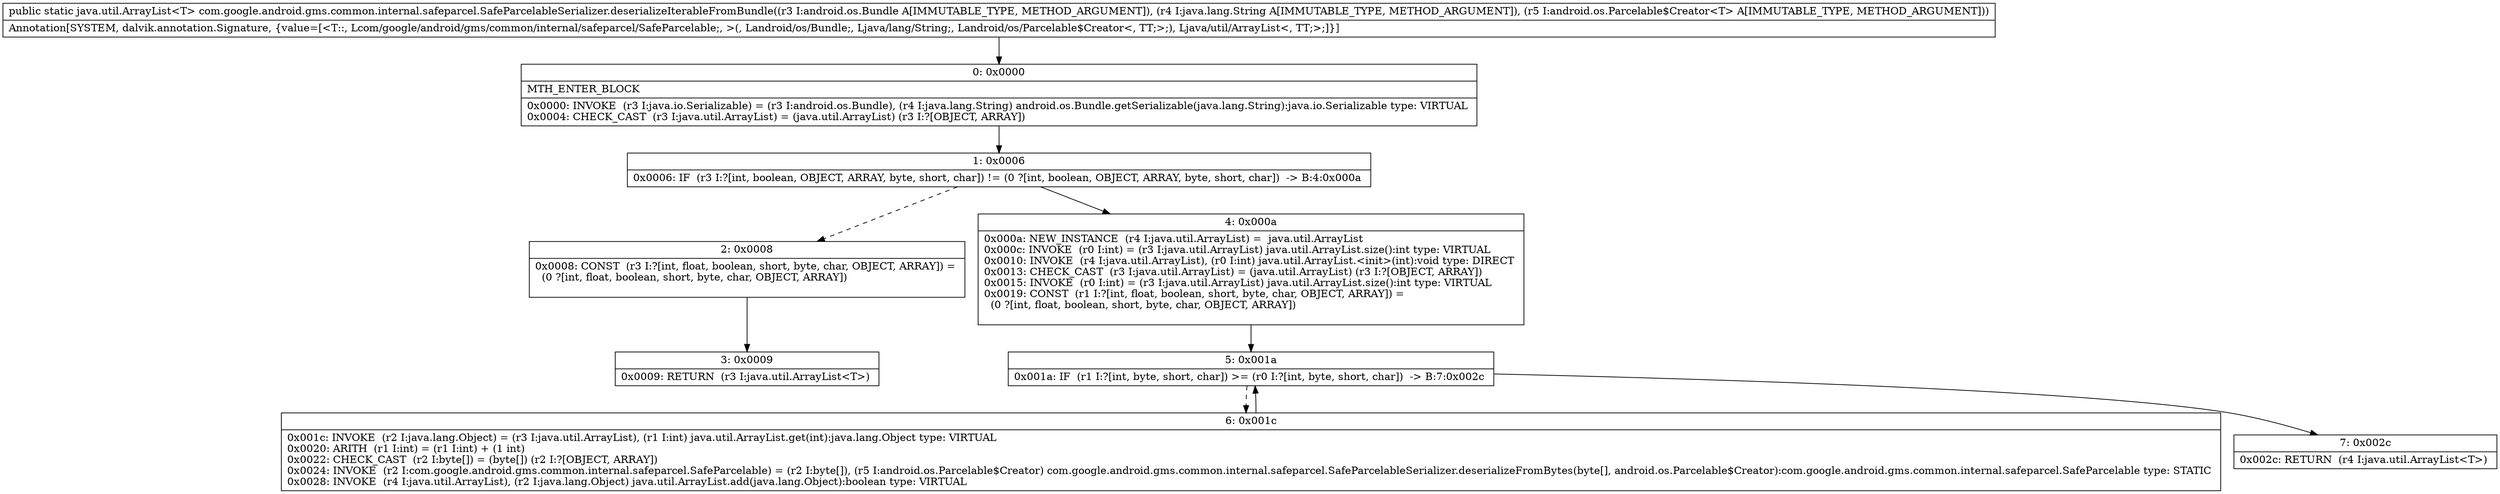 digraph "CFG forcom.google.android.gms.common.internal.safeparcel.SafeParcelableSerializer.deserializeIterableFromBundle(Landroid\/os\/Bundle;Ljava\/lang\/String;Landroid\/os\/Parcelable$Creator;)Ljava\/util\/ArrayList;" {
Node_0 [shape=record,label="{0\:\ 0x0000|MTH_ENTER_BLOCK\l|0x0000: INVOKE  (r3 I:java.io.Serializable) = (r3 I:android.os.Bundle), (r4 I:java.lang.String) android.os.Bundle.getSerializable(java.lang.String):java.io.Serializable type: VIRTUAL \l0x0004: CHECK_CAST  (r3 I:java.util.ArrayList) = (java.util.ArrayList) (r3 I:?[OBJECT, ARRAY]) \l}"];
Node_1 [shape=record,label="{1\:\ 0x0006|0x0006: IF  (r3 I:?[int, boolean, OBJECT, ARRAY, byte, short, char]) != (0 ?[int, boolean, OBJECT, ARRAY, byte, short, char])  \-\> B:4:0x000a \l}"];
Node_2 [shape=record,label="{2\:\ 0x0008|0x0008: CONST  (r3 I:?[int, float, boolean, short, byte, char, OBJECT, ARRAY]) = \l  (0 ?[int, float, boolean, short, byte, char, OBJECT, ARRAY])\l \l}"];
Node_3 [shape=record,label="{3\:\ 0x0009|0x0009: RETURN  (r3 I:java.util.ArrayList\<T\>) \l}"];
Node_4 [shape=record,label="{4\:\ 0x000a|0x000a: NEW_INSTANCE  (r4 I:java.util.ArrayList) =  java.util.ArrayList \l0x000c: INVOKE  (r0 I:int) = (r3 I:java.util.ArrayList) java.util.ArrayList.size():int type: VIRTUAL \l0x0010: INVOKE  (r4 I:java.util.ArrayList), (r0 I:int) java.util.ArrayList.\<init\>(int):void type: DIRECT \l0x0013: CHECK_CAST  (r3 I:java.util.ArrayList) = (java.util.ArrayList) (r3 I:?[OBJECT, ARRAY]) \l0x0015: INVOKE  (r0 I:int) = (r3 I:java.util.ArrayList) java.util.ArrayList.size():int type: VIRTUAL \l0x0019: CONST  (r1 I:?[int, float, boolean, short, byte, char, OBJECT, ARRAY]) = \l  (0 ?[int, float, boolean, short, byte, char, OBJECT, ARRAY])\l \l}"];
Node_5 [shape=record,label="{5\:\ 0x001a|0x001a: IF  (r1 I:?[int, byte, short, char]) \>= (r0 I:?[int, byte, short, char])  \-\> B:7:0x002c \l}"];
Node_6 [shape=record,label="{6\:\ 0x001c|0x001c: INVOKE  (r2 I:java.lang.Object) = (r3 I:java.util.ArrayList), (r1 I:int) java.util.ArrayList.get(int):java.lang.Object type: VIRTUAL \l0x0020: ARITH  (r1 I:int) = (r1 I:int) + (1 int) \l0x0022: CHECK_CAST  (r2 I:byte[]) = (byte[]) (r2 I:?[OBJECT, ARRAY]) \l0x0024: INVOKE  (r2 I:com.google.android.gms.common.internal.safeparcel.SafeParcelable) = (r2 I:byte[]), (r5 I:android.os.Parcelable$Creator) com.google.android.gms.common.internal.safeparcel.SafeParcelableSerializer.deserializeFromBytes(byte[], android.os.Parcelable$Creator):com.google.android.gms.common.internal.safeparcel.SafeParcelable type: STATIC \l0x0028: INVOKE  (r4 I:java.util.ArrayList), (r2 I:java.lang.Object) java.util.ArrayList.add(java.lang.Object):boolean type: VIRTUAL \l}"];
Node_7 [shape=record,label="{7\:\ 0x002c|0x002c: RETURN  (r4 I:java.util.ArrayList\<T\>) \l}"];
MethodNode[shape=record,label="{public static java.util.ArrayList\<T\> com.google.android.gms.common.internal.safeparcel.SafeParcelableSerializer.deserializeIterableFromBundle((r3 I:android.os.Bundle A[IMMUTABLE_TYPE, METHOD_ARGUMENT]), (r4 I:java.lang.String A[IMMUTABLE_TYPE, METHOD_ARGUMENT]), (r5 I:android.os.Parcelable$Creator\<T\> A[IMMUTABLE_TYPE, METHOD_ARGUMENT]))  | Annotation[SYSTEM, dalvik.annotation.Signature, \{value=[\<T::, Lcom\/google\/android\/gms\/common\/internal\/safeparcel\/SafeParcelable;, \>(, Landroid\/os\/Bundle;, Ljava\/lang\/String;, Landroid\/os\/Parcelable$Creator\<, TT;\>;), Ljava\/util\/ArrayList\<, TT;\>;]\}]\l}"];
MethodNode -> Node_0;
Node_0 -> Node_1;
Node_1 -> Node_2[style=dashed];
Node_1 -> Node_4;
Node_2 -> Node_3;
Node_4 -> Node_5;
Node_5 -> Node_6[style=dashed];
Node_5 -> Node_7;
Node_6 -> Node_5;
}

